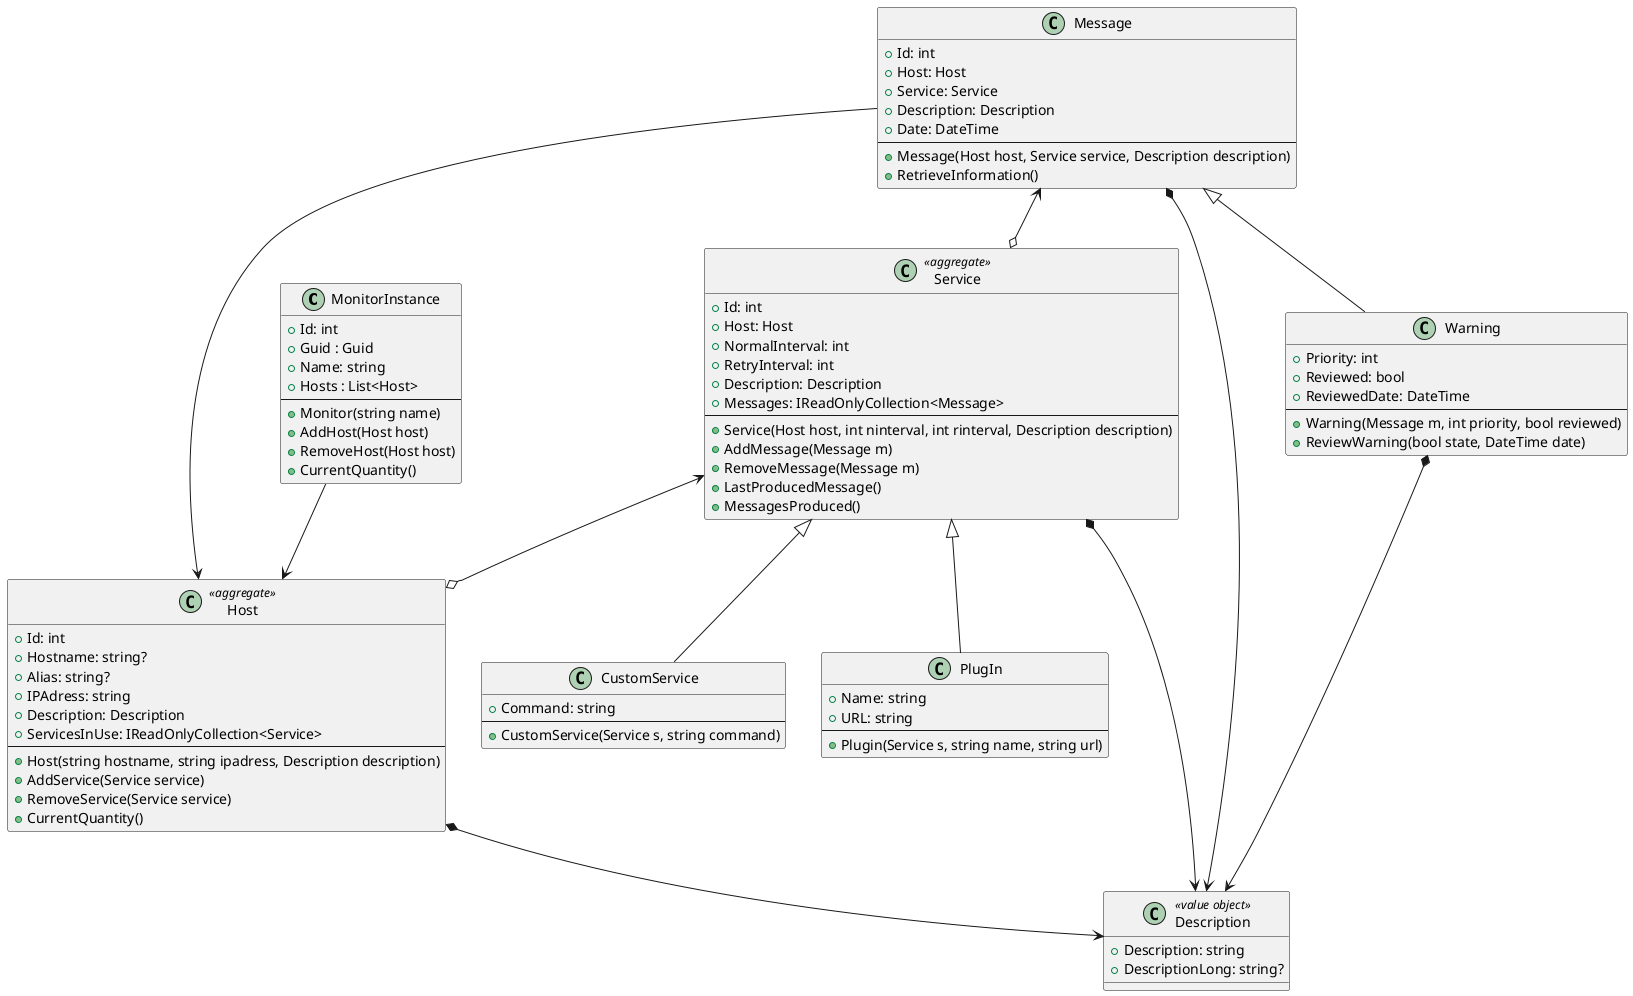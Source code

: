 @startuml

class MonitorInstance{
    + Id: int
    + Guid : Guid
    + Name: string
    + Hosts : List<Host>
    ---
    + Monitor(string name)
    + AddHost(Host host)
    + RemoveHost(Host host)
    + CurrentQuantity()
}

class Host <<aggregate>>{
    +Id: int
    +Hostname: string?
    +Alias: string?
    +IPAdress: string
    +Description: Description
    +ServicesInUse: IReadOnlyCollection<Service>
    ---
    +Host(string hostname, string ipadress, Description description)
    +AddService(Service service)
    +RemoveService(Service service)
    +CurrentQuantity()
}
class Service<<aggregate>>{
    +Id: int
    +Host: Host
    +NormalInterval: int
    +RetryInterval: int
    +Description: Description
    +Messages: IReadOnlyCollection<Message>
    ---
    +Service(Host host, int ninterval, int rinterval, Description description)
    +AddMessage(Message m)
    +RemoveMessage(Message m)
    +LastProducedMessage()
    +MessagesProduced()
}
class Message{
    +Id: int
    +Host: Host
    +Service: Service
    +Description: Description
    +Date: DateTime
    ---
    +Message(Host host, Service service, Description description)
    +RetrieveInformation()
}
class CustomService{
    +Command: string
    ---
    +CustomService(Service s, string command)
}

class PlugIn{
    +Name: string
    +URL: string
    ---
    +Plugin(Service s, string name, string url)
}

class Description <<value object>>{
    +Description: string
    +DescriptionLong: string?
}

class Warning{
    +Priority: int
    +Reviewed: bool
    +ReviewedDate: DateTime
    ---
    +Warning(Message m, int priority, bool reviewed)
    +ReviewWarning(bool state, DateTime date)
}

MonitorInstance --> Host

Host *--> Description
Service *--> Description
Warning *--> Description
Message *--> Description


Message <--o Service
Service <--o Host

Message --> Host

Warning -up-|> Message
CustomService -up-|> Service
PlugIn -up-|> Service


@enduml